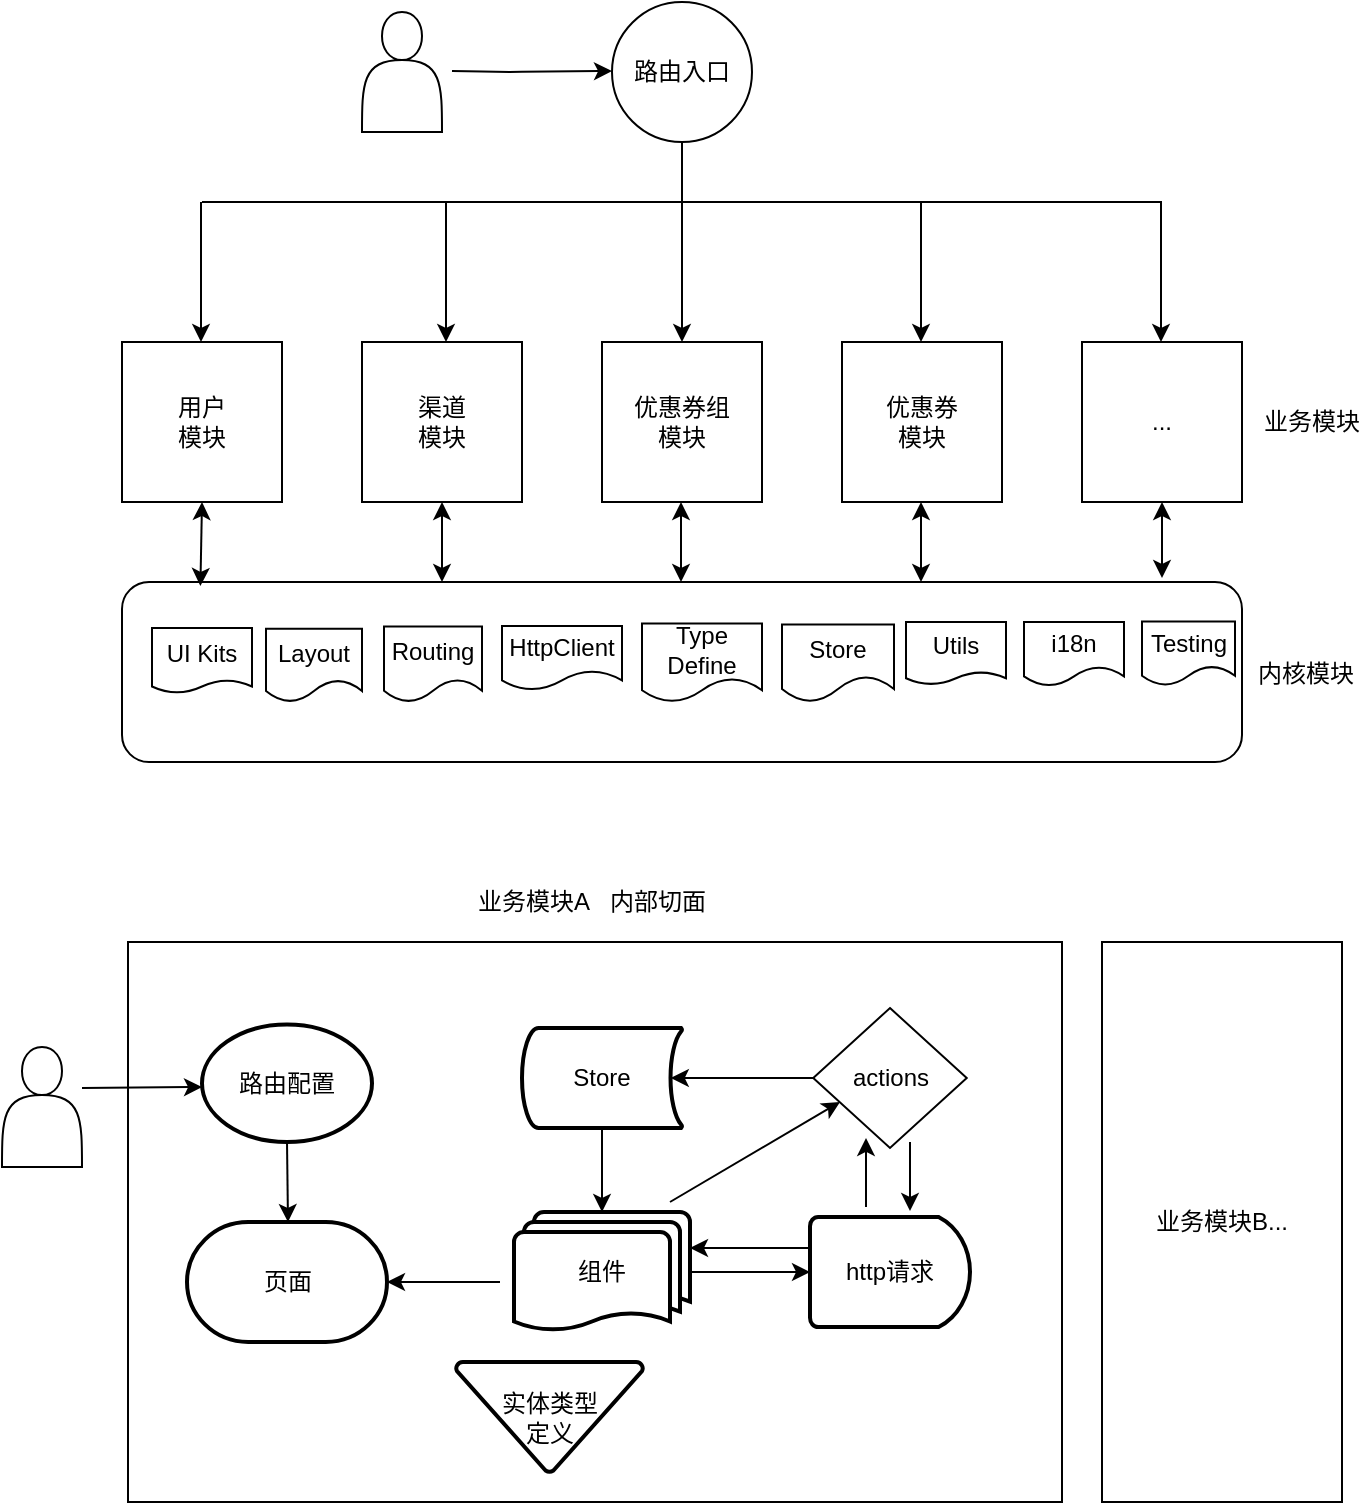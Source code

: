 <mxfile version="14.4.3" type="github">
  <diagram id="5xZiq6wW_Nva5TvQ9aZb" name="Page-1">
    <mxGraphModel dx="782" dy="437" grid="1" gridSize="10" guides="1" tooltips="1" connect="1" arrows="1" fold="1" page="1" pageScale="1" pageWidth="827" pageHeight="1169" math="0" shadow="0">
      <root>
        <mxCell id="0" />
        <mxCell id="1" parent="0" />
        <mxCell id="pNSAxtEUwlwTx5AHmhqM-16" value="" style="rounded=0;whiteSpace=wrap;html=1;" vertex="1" parent="1">
          <mxGeometry x="203" y="490" width="467" height="280" as="geometry" />
        </mxCell>
        <mxCell id="KXOQ51XhTFSmpcEwheXB-17" value="" style="rounded=1;whiteSpace=wrap;html=1;" parent="1" vertex="1">
          <mxGeometry x="200" y="310" width="560" height="90" as="geometry" />
        </mxCell>
        <mxCell id="KXOQ51XhTFSmpcEwheXB-2" value="路由入口" style="ellipse;whiteSpace=wrap;html=1;aspect=fixed;" parent="1" vertex="1">
          <mxGeometry x="445" y="20" width="70" height="70" as="geometry" />
        </mxCell>
        <mxCell id="KXOQ51XhTFSmpcEwheXB-3" value="用户&lt;br&gt;模块" style="whiteSpace=wrap;html=1;aspect=fixed;" parent="1" vertex="1">
          <mxGeometry x="200" y="190" width="80" height="80" as="geometry" />
        </mxCell>
        <mxCell id="KXOQ51XhTFSmpcEwheXB-4" value="渠道&lt;br&gt;模块" style="whiteSpace=wrap;html=1;aspect=fixed;" parent="1" vertex="1">
          <mxGeometry x="320" y="190" width="80" height="80" as="geometry" />
        </mxCell>
        <mxCell id="KXOQ51XhTFSmpcEwheXB-5" value="优惠券组&lt;br&gt;模块" style="whiteSpace=wrap;html=1;aspect=fixed;" parent="1" vertex="1">
          <mxGeometry x="440" y="190" width="80" height="80" as="geometry" />
        </mxCell>
        <mxCell id="KXOQ51XhTFSmpcEwheXB-6" value="优惠券&lt;br&gt;模块" style="whiteSpace=wrap;html=1;aspect=fixed;" parent="1" vertex="1">
          <mxGeometry x="560" y="190" width="80" height="80" as="geometry" />
        </mxCell>
        <mxCell id="KXOQ51XhTFSmpcEwheXB-7" value="..." style="whiteSpace=wrap;html=1;aspect=fixed;" parent="1" vertex="1">
          <mxGeometry x="680" y="190" width="80" height="80" as="geometry" />
        </mxCell>
        <mxCell id="KXOQ51XhTFSmpcEwheXB-10" value="" style="endArrow=none;html=1;" parent="1" edge="1">
          <mxGeometry width="50" height="50" relative="1" as="geometry">
            <mxPoint x="480" y="120" as="sourcePoint" />
            <mxPoint x="480" y="90" as="targetPoint" />
          </mxGeometry>
        </mxCell>
        <mxCell id="KXOQ51XhTFSmpcEwheXB-11" value="" style="endArrow=none;html=1;" parent="1" edge="1">
          <mxGeometry width="50" height="50" relative="1" as="geometry">
            <mxPoint x="240" y="120" as="sourcePoint" />
            <mxPoint x="720" y="120" as="targetPoint" />
          </mxGeometry>
        </mxCell>
        <mxCell id="KXOQ51XhTFSmpcEwheXB-12" value="" style="endArrow=classic;html=1;" parent="1" edge="1">
          <mxGeometry width="50" height="50" relative="1" as="geometry">
            <mxPoint x="362" y="120" as="sourcePoint" />
            <mxPoint x="362" y="190" as="targetPoint" />
          </mxGeometry>
        </mxCell>
        <mxCell id="KXOQ51XhTFSmpcEwheXB-13" value="" style="endArrow=classic;html=1;" parent="1" edge="1">
          <mxGeometry width="50" height="50" relative="1" as="geometry">
            <mxPoint x="239.5" y="120" as="sourcePoint" />
            <mxPoint x="239.5" y="190" as="targetPoint" />
          </mxGeometry>
        </mxCell>
        <mxCell id="KXOQ51XhTFSmpcEwheXB-14" value="" style="endArrow=classic;html=1;" parent="1" edge="1">
          <mxGeometry width="50" height="50" relative="1" as="geometry">
            <mxPoint x="480" y="120" as="sourcePoint" />
            <mxPoint x="480" y="190" as="targetPoint" />
          </mxGeometry>
        </mxCell>
        <mxCell id="KXOQ51XhTFSmpcEwheXB-15" value="" style="endArrow=classic;html=1;" parent="1" edge="1">
          <mxGeometry width="50" height="50" relative="1" as="geometry">
            <mxPoint x="599.5" y="120" as="sourcePoint" />
            <mxPoint x="599.5" y="190" as="targetPoint" />
          </mxGeometry>
        </mxCell>
        <mxCell id="KXOQ51XhTFSmpcEwheXB-16" value="" style="endArrow=classic;html=1;" parent="1" edge="1">
          <mxGeometry width="50" height="50" relative="1" as="geometry">
            <mxPoint x="719.5" y="120" as="sourcePoint" />
            <mxPoint x="719.5" y="190" as="targetPoint" />
          </mxGeometry>
        </mxCell>
        <mxCell id="KXOQ51XhTFSmpcEwheXB-20" value="HttpClient" style="shape=document;whiteSpace=wrap;html=1;boundedLbl=1;" parent="1" vertex="1">
          <mxGeometry x="390" y="332.01" width="60" height="32" as="geometry" />
        </mxCell>
        <mxCell id="KXOQ51XhTFSmpcEwheXB-25" value="Store" style="shape=document;whiteSpace=wrap;html=1;boundedLbl=1;size=0.333;" parent="1" vertex="1">
          <mxGeometry x="530" y="331.25" width="56" height="38.75" as="geometry" />
        </mxCell>
        <mxCell id="KXOQ51XhTFSmpcEwheXB-28" value="Routing" style="shape=document;whiteSpace=wrap;html=1;boundedLbl=1;" parent="1" vertex="1">
          <mxGeometry x="331" y="332.25" width="49" height="37.75" as="geometry" />
        </mxCell>
        <mxCell id="KXOQ51XhTFSmpcEwheXB-29" value="" style="endArrow=classic;html=1;" parent="1" edge="1">
          <mxGeometry width="50" height="50" relative="1" as="geometry">
            <mxPoint x="365" y="54.5" as="sourcePoint" />
            <mxPoint x="445" y="54.5" as="targetPoint" />
            <Array as="points">
              <mxPoint x="390" y="55" />
            </Array>
          </mxGeometry>
        </mxCell>
        <mxCell id="KXOQ51XhTFSmpcEwheXB-30" value="Utils" style="shape=document;whiteSpace=wrap;html=1;boundedLbl=1;size=0.2;" parent="1" vertex="1">
          <mxGeometry x="592" y="330" width="50" height="31.25" as="geometry" />
        </mxCell>
        <mxCell id="KXOQ51XhTFSmpcEwheXB-34" value="UI Kits" style="shape=document;whiteSpace=wrap;html=1;boundedLbl=1;size=0.2;" parent="1" vertex="1">
          <mxGeometry x="215" y="333.01" width="50" height="32.5" as="geometry" />
        </mxCell>
        <mxCell id="KXOQ51XhTFSmpcEwheXB-36" value="" style="endArrow=classic;startArrow=classic;html=1;exitX=0.5;exitY=1;exitDx=0;exitDy=0;entryX=0.07;entryY=0.022;entryDx=0;entryDy=0;entryPerimeter=0;" parent="1" source="KXOQ51XhTFSmpcEwheXB-3" target="KXOQ51XhTFSmpcEwheXB-17" edge="1">
          <mxGeometry width="50" height="50" relative="1" as="geometry">
            <mxPoint x="550" y="270" as="sourcePoint" />
            <mxPoint x="400" y="280" as="targetPoint" />
          </mxGeometry>
        </mxCell>
        <mxCell id="KXOQ51XhTFSmpcEwheXB-37" value="" style="endArrow=classic;startArrow=classic;html=1;exitX=0.5;exitY=1;exitDx=0;exitDy=0;" parent="1" source="KXOQ51XhTFSmpcEwheXB-4" edge="1">
          <mxGeometry width="50" height="50" relative="1" as="geometry">
            <mxPoint x="250" y="280" as="sourcePoint" />
            <mxPoint x="360" y="310" as="targetPoint" />
          </mxGeometry>
        </mxCell>
        <mxCell id="KXOQ51XhTFSmpcEwheXB-38" value="" style="endArrow=classic;startArrow=classic;html=1;exitX=0.5;exitY=1;exitDx=0;exitDy=0;" parent="1" edge="1">
          <mxGeometry width="50" height="50" relative="1" as="geometry">
            <mxPoint x="479.5" y="270" as="sourcePoint" />
            <mxPoint x="479.5" y="310" as="targetPoint" />
          </mxGeometry>
        </mxCell>
        <mxCell id="KXOQ51XhTFSmpcEwheXB-39" value="" style="endArrow=classic;startArrow=classic;html=1;exitX=0.5;exitY=1;exitDx=0;exitDy=0;" parent="1" edge="1">
          <mxGeometry width="50" height="50" relative="1" as="geometry">
            <mxPoint x="599.5" y="270" as="sourcePoint" />
            <mxPoint x="599.5" y="310" as="targetPoint" />
          </mxGeometry>
        </mxCell>
        <mxCell id="KXOQ51XhTFSmpcEwheXB-40" value="" style="endArrow=classic;startArrow=classic;html=1;exitX=0.5;exitY=1;exitDx=0;exitDy=0;" parent="1" source="KXOQ51XhTFSmpcEwheXB-7" edge="1">
          <mxGeometry width="50" height="50" relative="1" as="geometry">
            <mxPoint x="390" y="300" as="sourcePoint" />
            <mxPoint x="720" y="308" as="targetPoint" />
          </mxGeometry>
        </mxCell>
        <mxCell id="pNSAxtEUwlwTx5AHmhqM-1" value="i18n" style="shape=document;whiteSpace=wrap;html=1;boundedLbl=1;" vertex="1" parent="1">
          <mxGeometry x="651" y="330" width="50" height="32" as="geometry" />
        </mxCell>
        <mxCell id="pNSAxtEUwlwTx5AHmhqM-2" value="Testing" style="shape=document;whiteSpace=wrap;html=1;boundedLbl=1;" vertex="1" parent="1">
          <mxGeometry x="710" y="329.69" width="46.5" height="32" as="geometry" />
        </mxCell>
        <mxCell id="pNSAxtEUwlwTx5AHmhqM-3" value="Layout" style="shape=document;whiteSpace=wrap;html=1;boundedLbl=1;" vertex="1" parent="1">
          <mxGeometry x="272" y="333.38" width="48" height="36.62" as="geometry" />
        </mxCell>
        <mxCell id="pNSAxtEUwlwTx5AHmhqM-6" value="业务模块" style="text;html=1;strokeColor=none;fillColor=none;align=center;verticalAlign=middle;whiteSpace=wrap;rounded=0;" vertex="1" parent="1">
          <mxGeometry x="770" y="220" width="50" height="20" as="geometry" />
        </mxCell>
        <mxCell id="pNSAxtEUwlwTx5AHmhqM-7" value="内核模块" style="text;html=1;strokeColor=none;fillColor=none;align=center;verticalAlign=middle;whiteSpace=wrap;rounded=0;" vertex="1" parent="1">
          <mxGeometry x="767" y="346" width="50" height="20" as="geometry" />
        </mxCell>
        <mxCell id="pNSAxtEUwlwTx5AHmhqM-9" value="业务模块A&amp;nbsp; &amp;nbsp;内部切面" style="text;html=1;strokeColor=none;fillColor=none;align=center;verticalAlign=middle;whiteSpace=wrap;rounded=0;" vertex="1" parent="1">
          <mxGeometry x="367" y="460" width="135.75" height="20" as="geometry" />
        </mxCell>
        <mxCell id="pNSAxtEUwlwTx5AHmhqM-12" value="Type Define" style="shape=document;whiteSpace=wrap;html=1;boundedLbl=1;" vertex="1" parent="1">
          <mxGeometry x="460" y="330.69" width="60" height="39.31" as="geometry" />
        </mxCell>
        <mxCell id="pNSAxtEUwlwTx5AHmhqM-27" value="" style="endArrow=classic;html=1;entryX=0;entryY=0.5;entryDx=0;entryDy=0;entryPerimeter=0;" edge="1" parent="1">
          <mxGeometry width="50" height="50" relative="1" as="geometry">
            <mxPoint x="180" y="563" as="sourcePoint" />
            <mxPoint x="240" y="562.5" as="targetPoint" />
          </mxGeometry>
        </mxCell>
        <mxCell id="pNSAxtEUwlwTx5AHmhqM-35" value="" style="shape=actor;whiteSpace=wrap;html=1;" vertex="1" parent="1">
          <mxGeometry x="140" y="542.5" width="40" height="60" as="geometry" />
        </mxCell>
        <mxCell id="pNSAxtEUwlwTx5AHmhqM-36" value="" style="shape=actor;whiteSpace=wrap;html=1;" vertex="1" parent="1">
          <mxGeometry x="320" y="25" width="40" height="60" as="geometry" />
        </mxCell>
        <mxCell id="pNSAxtEUwlwTx5AHmhqM-68" value="" style="edgeStyle=orthogonalEdgeStyle;rounded=0;orthogonalLoop=1;jettySize=auto;html=1;" edge="1" parent="1">
          <mxGeometry relative="1" as="geometry">
            <mxPoint x="572" y="622.5" as="sourcePoint" />
            <mxPoint x="572" y="587.995" as="targetPoint" />
          </mxGeometry>
        </mxCell>
        <mxCell id="pNSAxtEUwlwTx5AHmhqM-75" value="" style="edgeStyle=orthogonalEdgeStyle;rounded=0;orthogonalLoop=1;jettySize=auto;html=1;" edge="1" parent="1">
          <mxGeometry relative="1" as="geometry">
            <mxPoint x="544" y="643" as="sourcePoint" />
            <mxPoint x="484" y="643" as="targetPoint" />
          </mxGeometry>
        </mxCell>
        <mxCell id="pNSAxtEUwlwTx5AHmhqM-40" value="http请求" style="strokeWidth=2;html=1;shape=mxgraph.flowchart.delay;whiteSpace=wrap;" vertex="1" parent="1">
          <mxGeometry x="544" y="627.5" width="80" height="55" as="geometry" />
        </mxCell>
        <mxCell id="pNSAxtEUwlwTx5AHmhqM-41" value="路由配置" style="strokeWidth=2;html=1;shape=mxgraph.flowchart.start_1;whiteSpace=wrap;" vertex="1" parent="1">
          <mxGeometry x="240" y="531.25" width="85" height="58.75" as="geometry" />
        </mxCell>
        <mxCell id="pNSAxtEUwlwTx5AHmhqM-42" value="实体类型&lt;br&gt;定义" style="strokeWidth=2;html=1;shape=mxgraph.flowchart.merge_or_storage;whiteSpace=wrap;" vertex="1" parent="1">
          <mxGeometry x="367" y="700" width="93.5" height="55" as="geometry" />
        </mxCell>
        <mxCell id="pNSAxtEUwlwTx5AHmhqM-71" value="" style="edgeStyle=orthogonalEdgeStyle;rounded=0;orthogonalLoop=1;jettySize=auto;html=1;" edge="1" parent="1" source="pNSAxtEUwlwTx5AHmhqM-43" target="pNSAxtEUwlwTx5AHmhqM-50">
          <mxGeometry relative="1" as="geometry" />
        </mxCell>
        <mxCell id="pNSAxtEUwlwTx5AHmhqM-43" value="Store" style="strokeWidth=2;html=1;shape=mxgraph.flowchart.stored_data;whiteSpace=wrap;" vertex="1" parent="1">
          <mxGeometry x="400" y="533" width="80" height="50" as="geometry" />
        </mxCell>
        <mxCell id="pNSAxtEUwlwTx5AHmhqM-44" style="edgeStyle=orthogonalEdgeStyle;rounded=0;orthogonalLoop=1;jettySize=auto;html=1;exitX=0.5;exitY=1;exitDx=0;exitDy=0;exitPerimeter=0;" edge="1" parent="1">
          <mxGeometry relative="1" as="geometry">
            <mxPoint x="560" y="640" as="sourcePoint" />
            <mxPoint x="560" y="640" as="targetPoint" />
          </mxGeometry>
        </mxCell>
        <mxCell id="pNSAxtEUwlwTx5AHmhqM-45" value="页面" style="strokeWidth=2;html=1;shape=mxgraph.flowchart.terminator;whiteSpace=wrap;" vertex="1" parent="1">
          <mxGeometry x="232.5" y="630" width="100" height="60" as="geometry" />
        </mxCell>
        <mxCell id="pNSAxtEUwlwTx5AHmhqM-76" value="" style="edgeStyle=orthogonalEdgeStyle;rounded=0;orthogonalLoop=1;jettySize=auto;html=1;" edge="1" parent="1" source="pNSAxtEUwlwTx5AHmhqM-50" target="pNSAxtEUwlwTx5AHmhqM-40">
          <mxGeometry relative="1" as="geometry" />
        </mxCell>
        <mxCell id="pNSAxtEUwlwTx5AHmhqM-50" value="组件" style="strokeWidth=2;html=1;shape=mxgraph.flowchart.multi-document;whiteSpace=wrap;" vertex="1" parent="1">
          <mxGeometry x="396" y="625" width="88" height="60" as="geometry" />
        </mxCell>
        <mxCell id="pNSAxtEUwlwTx5AHmhqM-54" value="" style="endArrow=classic;html=1;exitX=0.5;exitY=1;exitDx=0;exitDy=0;exitPerimeter=0;" edge="1" parent="1" source="pNSAxtEUwlwTx5AHmhqM-41">
          <mxGeometry width="50" height="50" relative="1" as="geometry">
            <mxPoint x="500" y="670" as="sourcePoint" />
            <mxPoint x="283" y="630" as="targetPoint" />
          </mxGeometry>
        </mxCell>
        <mxCell id="pNSAxtEUwlwTx5AHmhqM-55" value="" style="endArrow=classic;html=1;entryX=1;entryY=0.5;entryDx=0;entryDy=0;entryPerimeter=0;" edge="1" parent="1" target="pNSAxtEUwlwTx5AHmhqM-45">
          <mxGeometry width="50" height="50" relative="1" as="geometry">
            <mxPoint x="389" y="660" as="sourcePoint" />
            <mxPoint x="560" y="620" as="targetPoint" />
          </mxGeometry>
        </mxCell>
        <mxCell id="pNSAxtEUwlwTx5AHmhqM-62" value="" style="edgeStyle=orthogonalEdgeStyle;rounded=0;orthogonalLoop=1;jettySize=auto;html=1;entryX=0.93;entryY=0.5;entryDx=0;entryDy=0;entryPerimeter=0;" edge="1" parent="1" source="pNSAxtEUwlwTx5AHmhqM-60" target="pNSAxtEUwlwTx5AHmhqM-43">
          <mxGeometry relative="1" as="geometry" />
        </mxCell>
        <mxCell id="pNSAxtEUwlwTx5AHmhqM-67" value="" style="edgeStyle=orthogonalEdgeStyle;rounded=0;orthogonalLoop=1;jettySize=auto;html=1;" edge="1" parent="1">
          <mxGeometry relative="1" as="geometry">
            <mxPoint x="594" y="589.995" as="sourcePoint" />
            <mxPoint x="594" y="624.5" as="targetPoint" />
          </mxGeometry>
        </mxCell>
        <mxCell id="pNSAxtEUwlwTx5AHmhqM-60" value="actions" style="rhombus;whiteSpace=wrap;html=1;" vertex="1" parent="1">
          <mxGeometry x="545.62" y="523" width="76.75" height="70" as="geometry" />
        </mxCell>
        <mxCell id="pNSAxtEUwlwTx5AHmhqM-74" value="" style="endArrow=classic;html=1;" edge="1" parent="1">
          <mxGeometry width="50" height="50" relative="1" as="geometry">
            <mxPoint x="474" y="620" as="sourcePoint" />
            <mxPoint x="559" y="570" as="targetPoint" />
          </mxGeometry>
        </mxCell>
        <mxCell id="pNSAxtEUwlwTx5AHmhqM-80" value="业务模块B..." style="rounded=0;whiteSpace=wrap;html=1;" vertex="1" parent="1">
          <mxGeometry x="690" y="490" width="120" height="280" as="geometry" />
        </mxCell>
      </root>
    </mxGraphModel>
  </diagram>
</mxfile>
